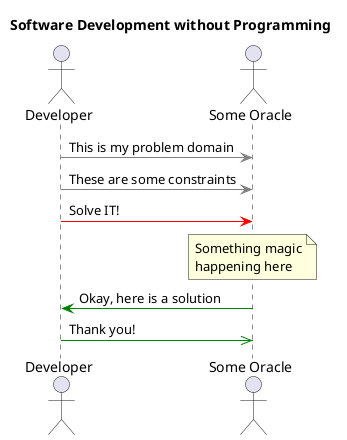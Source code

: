 @startuml
title Software Development without Programming


Actor Developer
Actor "Some Oracle" as Oracle
Developer -[#gray]> Oracle: This is my problem domain
Developer -[#gray]> Oracle: These are some constraints
Developer -[#red]> Oracle : Solve IT!
note over Oracle: Something magic\nhappening here
Oracle -[#green]> Developer :  Okay, here is a solution
Developer -[#green]>> Oracle : Thank you!

@enduml